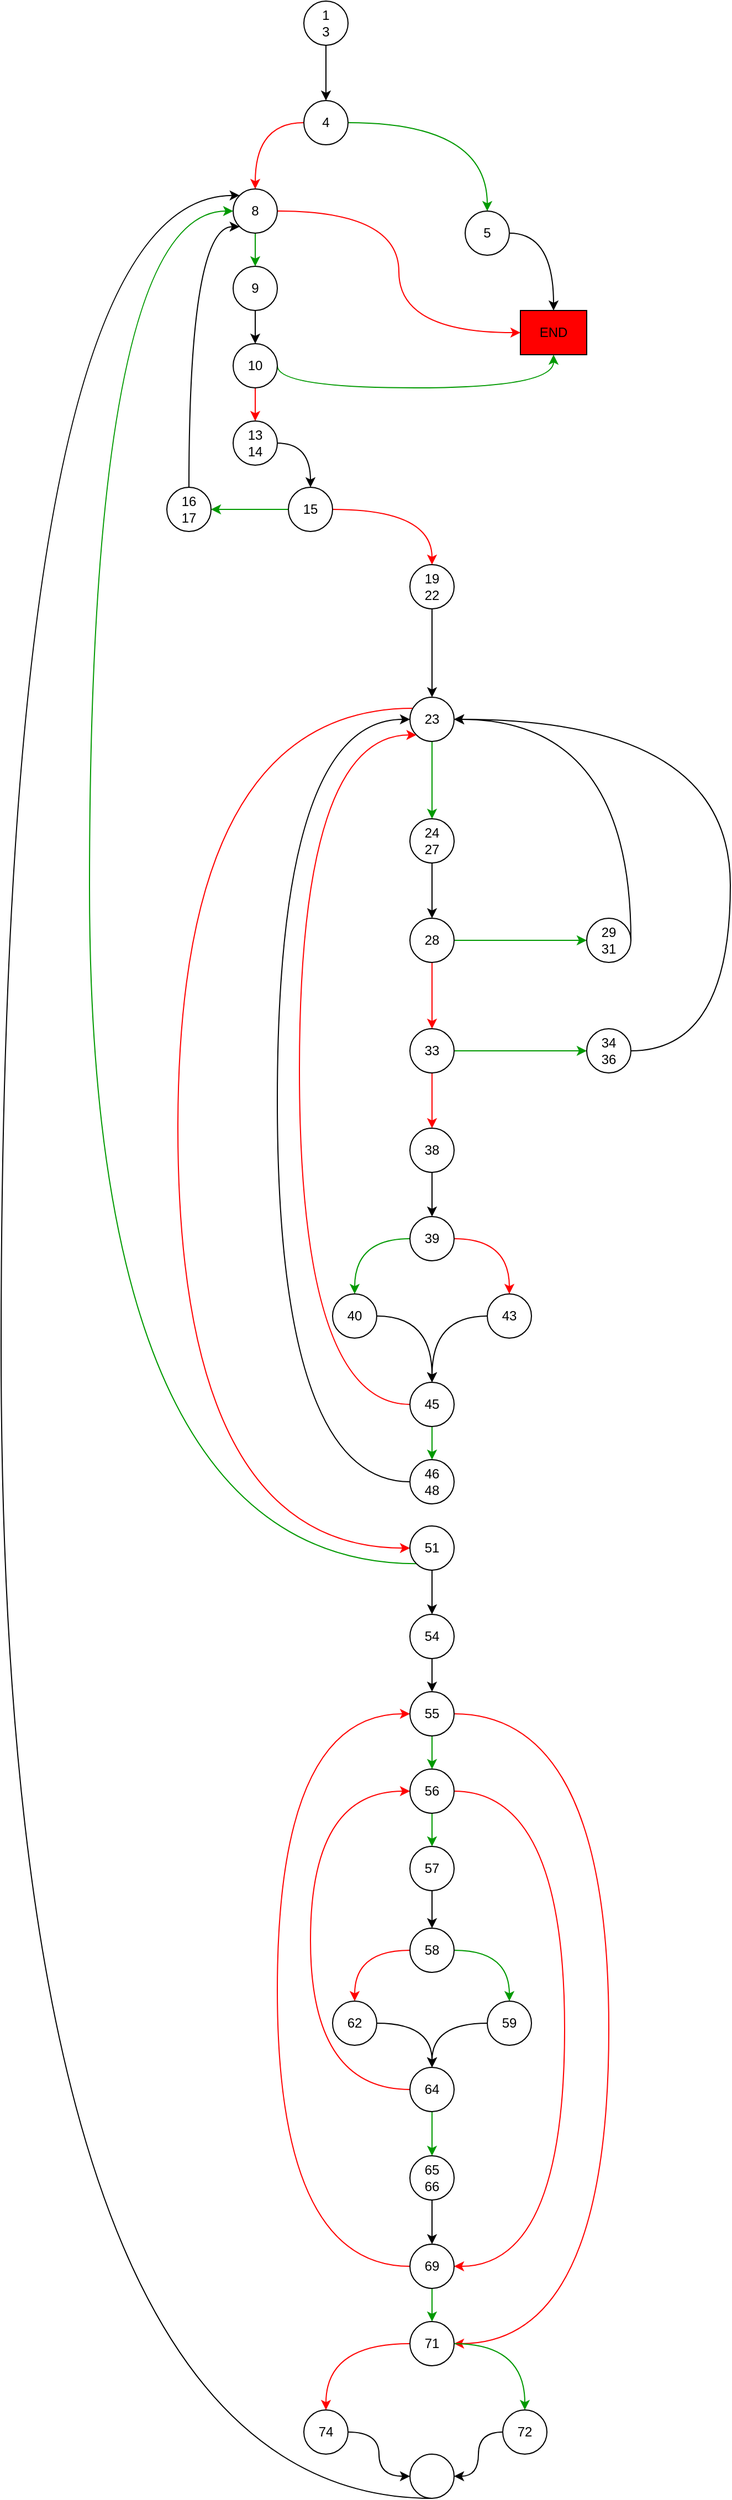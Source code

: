 <mxfile version="14.4.3" type="device"><diagram id="C5RBs43oDa-KdzZeNtuy" name="Page-1"><mxGraphModel dx="1662" dy="798" grid="1" gridSize="10" guides="1" tooltips="1" connect="1" arrows="1" fold="1" page="1" pageScale="1" pageWidth="827" pageHeight="1169" math="0" shadow="0"><root><mxCell id="WIyWlLk6GJQsqaUBKTNV-0"/><mxCell id="WIyWlLk6GJQsqaUBKTNV-1" parent="WIyWlLk6GJQsqaUBKTNV-0"/><mxCell id="Ops8bvMxq-ijM6xuH4XN-2" value="" style="edgeStyle=orthogonalEdgeStyle;rounded=0;orthogonalLoop=1;jettySize=auto;html=1;" edge="1" parent="WIyWlLk6GJQsqaUBKTNV-1" source="Ops8bvMxq-ijM6xuH4XN-0" target="Ops8bvMxq-ijM6xuH4XN-1"><mxGeometry relative="1" as="geometry"/></mxCell><mxCell id="Ops8bvMxq-ijM6xuH4XN-0" value="1&lt;br&gt;3" style="ellipse;whiteSpace=wrap;html=1;aspect=fixed;" vertex="1" parent="WIyWlLk6GJQsqaUBKTNV-1"><mxGeometry x="354" y="10" width="40" height="40" as="geometry"/></mxCell><mxCell id="Ops8bvMxq-ijM6xuH4XN-15" value="" style="edgeStyle=orthogonalEdgeStyle;curved=1;rounded=0;orthogonalLoop=1;jettySize=auto;html=1;strokeColor=#FF0000;" edge="1" parent="WIyWlLk6GJQsqaUBKTNV-1" source="Ops8bvMxq-ijM6xuH4XN-1" target="Ops8bvMxq-ijM6xuH4XN-14"><mxGeometry relative="1" as="geometry"/></mxCell><mxCell id="Ops8bvMxq-ijM6xuH4XN-17" value="" style="edgeStyle=orthogonalEdgeStyle;curved=1;rounded=0;orthogonalLoop=1;jettySize=auto;html=1;strokeColor=#009900;" edge="1" parent="WIyWlLk6GJQsqaUBKTNV-1" source="Ops8bvMxq-ijM6xuH4XN-1" target="Ops8bvMxq-ijM6xuH4XN-16"><mxGeometry relative="1" as="geometry"/></mxCell><mxCell id="Ops8bvMxq-ijM6xuH4XN-1" value="4" style="ellipse;whiteSpace=wrap;html=1;aspect=fixed;" vertex="1" parent="WIyWlLk6GJQsqaUBKTNV-1"><mxGeometry x="354" y="100" width="40" height="40" as="geometry"/></mxCell><mxCell id="Ops8bvMxq-ijM6xuH4XN-21" style="edgeStyle=orthogonalEdgeStyle;curved=1;rounded=0;orthogonalLoop=1;jettySize=auto;html=1;exitX=1;exitY=0.5;exitDx=0;exitDy=0;entryX=0;entryY=0.5;entryDx=0;entryDy=0;strokeColor=#FF0000;" edge="1" parent="WIyWlLk6GJQsqaUBKTNV-1" source="Ops8bvMxq-ijM6xuH4XN-14" target="Ops8bvMxq-ijM6xuH4XN-18"><mxGeometry relative="1" as="geometry"/></mxCell><mxCell id="Ops8bvMxq-ijM6xuH4XN-23" value="" style="edgeStyle=orthogonalEdgeStyle;curved=1;rounded=0;orthogonalLoop=1;jettySize=auto;html=1;strokeColor=#009900;" edge="1" parent="WIyWlLk6GJQsqaUBKTNV-1" source="Ops8bvMxq-ijM6xuH4XN-14" target="Ops8bvMxq-ijM6xuH4XN-22"><mxGeometry relative="1" as="geometry"/></mxCell><mxCell id="Ops8bvMxq-ijM6xuH4XN-14" value="8" style="ellipse;whiteSpace=wrap;html=1;aspect=fixed;" vertex="1" parent="WIyWlLk6GJQsqaUBKTNV-1"><mxGeometry x="290" y="180" width="40" height="40" as="geometry"/></mxCell><mxCell id="Ops8bvMxq-ijM6xuH4XN-19" value="" style="edgeStyle=orthogonalEdgeStyle;curved=1;rounded=0;orthogonalLoop=1;jettySize=auto;html=1;" edge="1" parent="WIyWlLk6GJQsqaUBKTNV-1" source="Ops8bvMxq-ijM6xuH4XN-16" target="Ops8bvMxq-ijM6xuH4XN-18"><mxGeometry relative="1" as="geometry"/></mxCell><mxCell id="Ops8bvMxq-ijM6xuH4XN-16" value="5" style="ellipse;whiteSpace=wrap;html=1;aspect=fixed;" vertex="1" parent="WIyWlLk6GJQsqaUBKTNV-1"><mxGeometry x="500" y="200" width="40" height="40" as="geometry"/></mxCell><mxCell id="Ops8bvMxq-ijM6xuH4XN-18" value="END" style="whiteSpace=wrap;html=1;fillColor=#FF0000;" vertex="1" parent="WIyWlLk6GJQsqaUBKTNV-1"><mxGeometry x="550" y="290" width="60" height="40" as="geometry"/></mxCell><mxCell id="Ops8bvMxq-ijM6xuH4XN-25" value="" style="edgeStyle=orthogonalEdgeStyle;curved=1;rounded=0;orthogonalLoop=1;jettySize=auto;html=1;" edge="1" parent="WIyWlLk6GJQsqaUBKTNV-1" source="Ops8bvMxq-ijM6xuH4XN-22" target="Ops8bvMxq-ijM6xuH4XN-24"><mxGeometry relative="1" as="geometry"/></mxCell><mxCell id="Ops8bvMxq-ijM6xuH4XN-22" value="9" style="ellipse;whiteSpace=wrap;html=1;aspect=fixed;" vertex="1" parent="WIyWlLk6GJQsqaUBKTNV-1"><mxGeometry x="290" y="250" width="40" height="40" as="geometry"/></mxCell><mxCell id="Ops8bvMxq-ijM6xuH4XN-26" style="edgeStyle=orthogonalEdgeStyle;curved=1;rounded=0;orthogonalLoop=1;jettySize=auto;html=1;exitX=1;exitY=0.5;exitDx=0;exitDy=0;entryX=0.5;entryY=1;entryDx=0;entryDy=0;strokeColor=#009900;" edge="1" parent="WIyWlLk6GJQsqaUBKTNV-1" source="Ops8bvMxq-ijM6xuH4XN-24" target="Ops8bvMxq-ijM6xuH4XN-18"><mxGeometry relative="1" as="geometry"><Array as="points"><mxPoint x="330" y="360"/><mxPoint x="580" y="360"/></Array></mxGeometry></mxCell><mxCell id="Ops8bvMxq-ijM6xuH4XN-28" value="" style="edgeStyle=orthogonalEdgeStyle;curved=1;rounded=0;orthogonalLoop=1;jettySize=auto;html=1;strokeColor=#FF0000;" edge="1" parent="WIyWlLk6GJQsqaUBKTNV-1" source="Ops8bvMxq-ijM6xuH4XN-24" target="Ops8bvMxq-ijM6xuH4XN-27"><mxGeometry relative="1" as="geometry"/></mxCell><mxCell id="Ops8bvMxq-ijM6xuH4XN-24" value="10" style="ellipse;whiteSpace=wrap;html=1;aspect=fixed;" vertex="1" parent="WIyWlLk6GJQsqaUBKTNV-1"><mxGeometry x="290" y="320" width="40" height="40" as="geometry"/></mxCell><mxCell id="Ops8bvMxq-ijM6xuH4XN-31" value="" style="edgeStyle=orthogonalEdgeStyle;curved=1;rounded=0;orthogonalLoop=1;jettySize=auto;html=1;" edge="1" parent="WIyWlLk6GJQsqaUBKTNV-1" source="Ops8bvMxq-ijM6xuH4XN-27" target="Ops8bvMxq-ijM6xuH4XN-30"><mxGeometry relative="1" as="geometry"/></mxCell><mxCell id="Ops8bvMxq-ijM6xuH4XN-27" value="13&lt;br&gt;14" style="ellipse;whiteSpace=wrap;html=1;aspect=fixed;" vertex="1" parent="WIyWlLk6GJQsqaUBKTNV-1"><mxGeometry x="290" y="390" width="40" height="40" as="geometry"/></mxCell><mxCell id="Ops8bvMxq-ijM6xuH4XN-39" value="" style="edgeStyle=orthogonalEdgeStyle;curved=1;rounded=0;orthogonalLoop=1;jettySize=auto;html=1;strokeColor=#009900;" edge="1" parent="WIyWlLk6GJQsqaUBKTNV-1" source="Ops8bvMxq-ijM6xuH4XN-30" target="Ops8bvMxq-ijM6xuH4XN-38"><mxGeometry relative="1" as="geometry"/></mxCell><mxCell id="Ops8bvMxq-ijM6xuH4XN-43" value="" style="edgeStyle=orthogonalEdgeStyle;curved=1;rounded=0;orthogonalLoop=1;jettySize=auto;html=1;strokeColor=#FF0000;" edge="1" parent="WIyWlLk6GJQsqaUBKTNV-1" source="Ops8bvMxq-ijM6xuH4XN-30" target="Ops8bvMxq-ijM6xuH4XN-42"><mxGeometry relative="1" as="geometry"/></mxCell><mxCell id="Ops8bvMxq-ijM6xuH4XN-30" value="15" style="ellipse;whiteSpace=wrap;html=1;aspect=fixed;" vertex="1" parent="WIyWlLk6GJQsqaUBKTNV-1"><mxGeometry x="340" y="450" width="40" height="40" as="geometry"/></mxCell><mxCell id="Ops8bvMxq-ijM6xuH4XN-41" value="" style="edgeStyle=orthogonalEdgeStyle;curved=1;rounded=0;orthogonalLoop=1;jettySize=auto;html=1;entryX=0;entryY=1;entryDx=0;entryDy=0;exitX=0.5;exitY=0;exitDx=0;exitDy=0;" edge="1" parent="WIyWlLk6GJQsqaUBKTNV-1" source="Ops8bvMxq-ijM6xuH4XN-38" target="Ops8bvMxq-ijM6xuH4XN-14"><mxGeometry relative="1" as="geometry"><mxPoint x="200" y="110" as="targetPoint"/><Array as="points"><mxPoint x="250" y="214"/></Array></mxGeometry></mxCell><mxCell id="Ops8bvMxq-ijM6xuH4XN-38" value="16&lt;br&gt;17" style="ellipse;whiteSpace=wrap;html=1;aspect=fixed;" vertex="1" parent="WIyWlLk6GJQsqaUBKTNV-1"><mxGeometry x="230" y="450" width="40" height="40" as="geometry"/></mxCell><mxCell id="Ops8bvMxq-ijM6xuH4XN-45" value="" style="edgeStyle=orthogonalEdgeStyle;curved=1;rounded=0;orthogonalLoop=1;jettySize=auto;html=1;" edge="1" parent="WIyWlLk6GJQsqaUBKTNV-1" source="Ops8bvMxq-ijM6xuH4XN-42" target="Ops8bvMxq-ijM6xuH4XN-44"><mxGeometry relative="1" as="geometry"/></mxCell><mxCell id="Ops8bvMxq-ijM6xuH4XN-42" value="19&lt;br&gt;22" style="ellipse;whiteSpace=wrap;html=1;aspect=fixed;" vertex="1" parent="WIyWlLk6GJQsqaUBKTNV-1"><mxGeometry x="450" y="520" width="40" height="40" as="geometry"/></mxCell><mxCell id="Ops8bvMxq-ijM6xuH4XN-48" value="" style="edgeStyle=orthogonalEdgeStyle;curved=1;rounded=0;orthogonalLoop=1;jettySize=auto;html=1;fillColor=#47FF6C;strokeColor=#FF0000;" edge="1" parent="WIyWlLk6GJQsqaUBKTNV-1" source="Ops8bvMxq-ijM6xuH4XN-44" target="Ops8bvMxq-ijM6xuH4XN-47"><mxGeometry relative="1" as="geometry"><Array as="points"><mxPoint x="240" y="650"/><mxPoint x="240" y="1410"/></Array></mxGeometry></mxCell><mxCell id="Ops8bvMxq-ijM6xuH4XN-52" value="" style="edgeStyle=orthogonalEdgeStyle;curved=1;rounded=0;orthogonalLoop=1;jettySize=auto;html=1;strokeColor=#009900;" edge="1" parent="WIyWlLk6GJQsqaUBKTNV-1" source="Ops8bvMxq-ijM6xuH4XN-44" target="Ops8bvMxq-ijM6xuH4XN-51"><mxGeometry relative="1" as="geometry"/></mxCell><mxCell id="Ops8bvMxq-ijM6xuH4XN-44" value="23" style="ellipse;whiteSpace=wrap;html=1;aspect=fixed;" vertex="1" parent="WIyWlLk6GJQsqaUBKTNV-1"><mxGeometry x="450" y="640" width="40" height="40" as="geometry"/></mxCell><mxCell id="Ops8bvMxq-ijM6xuH4XN-103" value="" style="edgeStyle=orthogonalEdgeStyle;curved=1;rounded=0;orthogonalLoop=1;jettySize=auto;html=1;" edge="1" parent="WIyWlLk6GJQsqaUBKTNV-1" source="Ops8bvMxq-ijM6xuH4XN-47" target="Ops8bvMxq-ijM6xuH4XN-102"><mxGeometry relative="1" as="geometry"/></mxCell><mxCell id="Ops8bvMxq-ijM6xuH4XN-136" style="edgeStyle=orthogonalEdgeStyle;curved=1;rounded=0;orthogonalLoop=1;jettySize=auto;html=1;exitX=0;exitY=1;exitDx=0;exitDy=0;strokeColor=#009900;fillColor=#47FF6C;entryX=0;entryY=0.5;entryDx=0;entryDy=0;" edge="1" parent="WIyWlLk6GJQsqaUBKTNV-1" source="Ops8bvMxq-ijM6xuH4XN-47" target="Ops8bvMxq-ijM6xuH4XN-14"><mxGeometry relative="1" as="geometry"><mxPoint x="160" y="290" as="targetPoint"/><Array as="points"><mxPoint x="160" y="1424"/><mxPoint x="160" y="200"/></Array></mxGeometry></mxCell><mxCell id="Ops8bvMxq-ijM6xuH4XN-47" value="51" style="ellipse;whiteSpace=wrap;html=1;aspect=fixed;" vertex="1" parent="WIyWlLk6GJQsqaUBKTNV-1"><mxGeometry x="450" y="1390" width="40" height="40" as="geometry"/></mxCell><mxCell id="Ops8bvMxq-ijM6xuH4XN-57" value="" style="edgeStyle=orthogonalEdgeStyle;curved=1;rounded=0;orthogonalLoop=1;jettySize=auto;html=1;" edge="1" parent="WIyWlLk6GJQsqaUBKTNV-1" source="Ops8bvMxq-ijM6xuH4XN-51" target="Ops8bvMxq-ijM6xuH4XN-56"><mxGeometry relative="1" as="geometry"/></mxCell><mxCell id="Ops8bvMxq-ijM6xuH4XN-51" value="24&lt;br&gt;27" style="ellipse;whiteSpace=wrap;html=1;aspect=fixed;" vertex="1" parent="WIyWlLk6GJQsqaUBKTNV-1"><mxGeometry x="450" y="750" width="40" height="40" as="geometry"/></mxCell><mxCell id="Ops8bvMxq-ijM6xuH4XN-59" value="" style="edgeStyle=orthogonalEdgeStyle;curved=1;rounded=0;orthogonalLoop=1;jettySize=auto;html=1;strokeColor=#FF0000;" edge="1" parent="WIyWlLk6GJQsqaUBKTNV-1" source="Ops8bvMxq-ijM6xuH4XN-56" target="Ops8bvMxq-ijM6xuH4XN-58"><mxGeometry relative="1" as="geometry"/></mxCell><mxCell id="Ops8bvMxq-ijM6xuH4XN-61" value="" style="edgeStyle=orthogonalEdgeStyle;curved=1;rounded=0;orthogonalLoop=1;jettySize=auto;html=1;strokeColor=#009900;" edge="1" parent="WIyWlLk6GJQsqaUBKTNV-1" source="Ops8bvMxq-ijM6xuH4XN-56" target="Ops8bvMxq-ijM6xuH4XN-60"><mxGeometry relative="1" as="geometry"/></mxCell><mxCell id="Ops8bvMxq-ijM6xuH4XN-56" value="28" style="ellipse;whiteSpace=wrap;html=1;aspect=fixed;" vertex="1" parent="WIyWlLk6GJQsqaUBKTNV-1"><mxGeometry x="450" y="840" width="40" height="40" as="geometry"/></mxCell><mxCell id="Ops8bvMxq-ijM6xuH4XN-69" value="" style="edgeStyle=orthogonalEdgeStyle;curved=1;rounded=0;orthogonalLoop=1;jettySize=auto;html=1;strokeColor=#009900;" edge="1" parent="WIyWlLk6GJQsqaUBKTNV-1" source="Ops8bvMxq-ijM6xuH4XN-58" target="Ops8bvMxq-ijM6xuH4XN-68"><mxGeometry relative="1" as="geometry"/></mxCell><mxCell id="Ops8bvMxq-ijM6xuH4XN-73" value="" style="edgeStyle=orthogonalEdgeStyle;curved=1;rounded=0;orthogonalLoop=1;jettySize=auto;html=1;strokeColor=#FF0000;" edge="1" parent="WIyWlLk6GJQsqaUBKTNV-1" source="Ops8bvMxq-ijM6xuH4XN-58" target="Ops8bvMxq-ijM6xuH4XN-72"><mxGeometry relative="1" as="geometry"/></mxCell><mxCell id="Ops8bvMxq-ijM6xuH4XN-58" value="33" style="ellipse;whiteSpace=wrap;html=1;aspect=fixed;" vertex="1" parent="WIyWlLk6GJQsqaUBKTNV-1"><mxGeometry x="450" y="940" width="40" height="40" as="geometry"/></mxCell><mxCell id="Ops8bvMxq-ijM6xuH4XN-91" style="edgeStyle=orthogonalEdgeStyle;curved=1;rounded=0;orthogonalLoop=1;jettySize=auto;html=1;exitX=1;exitY=0.5;exitDx=0;exitDy=0;entryX=1;entryY=0.5;entryDx=0;entryDy=0;" edge="1" parent="WIyWlLk6GJQsqaUBKTNV-1" source="Ops8bvMxq-ijM6xuH4XN-60" target="Ops8bvMxq-ijM6xuH4XN-44"><mxGeometry relative="1" as="geometry"><Array as="points"><mxPoint x="650" y="660"/></Array></mxGeometry></mxCell><mxCell id="Ops8bvMxq-ijM6xuH4XN-60" value="29&lt;br&gt;31" style="ellipse;whiteSpace=wrap;html=1;aspect=fixed;" vertex="1" parent="WIyWlLk6GJQsqaUBKTNV-1"><mxGeometry x="610" y="840" width="40" height="40" as="geometry"/></mxCell><mxCell id="Ops8bvMxq-ijM6xuH4XN-92" style="edgeStyle=orthogonalEdgeStyle;curved=1;rounded=0;orthogonalLoop=1;jettySize=auto;html=1;exitX=1;exitY=0.5;exitDx=0;exitDy=0;entryX=1;entryY=0.5;entryDx=0;entryDy=0;" edge="1" parent="WIyWlLk6GJQsqaUBKTNV-1" source="Ops8bvMxq-ijM6xuH4XN-68" target="Ops8bvMxq-ijM6xuH4XN-44"><mxGeometry relative="1" as="geometry"><Array as="points"><mxPoint x="740" y="960"/><mxPoint x="740" y="660"/></Array></mxGeometry></mxCell><mxCell id="Ops8bvMxq-ijM6xuH4XN-68" value="34&lt;br&gt;36" style="ellipse;whiteSpace=wrap;html=1;aspect=fixed;" vertex="1" parent="WIyWlLk6GJQsqaUBKTNV-1"><mxGeometry x="610" y="940" width="40" height="40" as="geometry"/></mxCell><mxCell id="Ops8bvMxq-ijM6xuH4XN-76" value="" style="edgeStyle=orthogonalEdgeStyle;curved=1;rounded=0;orthogonalLoop=1;jettySize=auto;html=1;" edge="1" parent="WIyWlLk6GJQsqaUBKTNV-1" source="Ops8bvMxq-ijM6xuH4XN-72" target="Ops8bvMxq-ijM6xuH4XN-75"><mxGeometry relative="1" as="geometry"/></mxCell><mxCell id="Ops8bvMxq-ijM6xuH4XN-72" value="38" style="ellipse;whiteSpace=wrap;html=1;aspect=fixed;" vertex="1" parent="WIyWlLk6GJQsqaUBKTNV-1"><mxGeometry x="450" y="1030" width="40" height="40" as="geometry"/></mxCell><mxCell id="Ops8bvMxq-ijM6xuH4XN-78" value="" style="edgeStyle=orthogonalEdgeStyle;curved=1;rounded=0;orthogonalLoop=1;jettySize=auto;html=1;strokeColor=#FF0000;" edge="1" parent="WIyWlLk6GJQsqaUBKTNV-1" source="Ops8bvMxq-ijM6xuH4XN-75" target="Ops8bvMxq-ijM6xuH4XN-77"><mxGeometry relative="1" as="geometry"/></mxCell><mxCell id="Ops8bvMxq-ijM6xuH4XN-80" value="" style="edgeStyle=orthogonalEdgeStyle;curved=1;rounded=0;orthogonalLoop=1;jettySize=auto;html=1;strokeColor=#009900;" edge="1" parent="WIyWlLk6GJQsqaUBKTNV-1" source="Ops8bvMxq-ijM6xuH4XN-75" target="Ops8bvMxq-ijM6xuH4XN-79"><mxGeometry relative="1" as="geometry"/></mxCell><mxCell id="Ops8bvMxq-ijM6xuH4XN-75" value="39" style="ellipse;whiteSpace=wrap;html=1;aspect=fixed;" vertex="1" parent="WIyWlLk6GJQsqaUBKTNV-1"><mxGeometry x="450" y="1110" width="40" height="40" as="geometry"/></mxCell><mxCell id="Ops8bvMxq-ijM6xuH4XN-89" style="edgeStyle=orthogonalEdgeStyle;curved=1;rounded=0;orthogonalLoop=1;jettySize=auto;html=1;exitX=0;exitY=0.5;exitDx=0;exitDy=0;entryX=0.5;entryY=0;entryDx=0;entryDy=0;" edge="1" parent="WIyWlLk6GJQsqaUBKTNV-1" source="Ops8bvMxq-ijM6xuH4XN-77" target="Ops8bvMxq-ijM6xuH4XN-81"><mxGeometry relative="1" as="geometry"/></mxCell><mxCell id="Ops8bvMxq-ijM6xuH4XN-77" value="43" style="ellipse;whiteSpace=wrap;html=1;aspect=fixed;" vertex="1" parent="WIyWlLk6GJQsqaUBKTNV-1"><mxGeometry x="520" y="1180" width="40" height="40" as="geometry"/></mxCell><mxCell id="Ops8bvMxq-ijM6xuH4XN-82" value="" style="edgeStyle=orthogonalEdgeStyle;curved=1;rounded=0;orthogonalLoop=1;jettySize=auto;html=1;" edge="1" parent="WIyWlLk6GJQsqaUBKTNV-1" source="Ops8bvMxq-ijM6xuH4XN-79" target="Ops8bvMxq-ijM6xuH4XN-81"><mxGeometry relative="1" as="geometry"/></mxCell><mxCell id="Ops8bvMxq-ijM6xuH4XN-79" value="40" style="ellipse;whiteSpace=wrap;html=1;aspect=fixed;" vertex="1" parent="WIyWlLk6GJQsqaUBKTNV-1"><mxGeometry x="380" y="1180" width="40" height="40" as="geometry"/></mxCell><mxCell id="Ops8bvMxq-ijM6xuH4XN-85" value="" style="edgeStyle=orthogonalEdgeStyle;curved=1;rounded=0;orthogonalLoop=1;jettySize=auto;html=1;strokeColor=#009900;" edge="1" parent="WIyWlLk6GJQsqaUBKTNV-1" source="Ops8bvMxq-ijM6xuH4XN-81" target="Ops8bvMxq-ijM6xuH4XN-84"><mxGeometry relative="1" as="geometry"/></mxCell><mxCell id="Ops8bvMxq-ijM6xuH4XN-95" style="edgeStyle=orthogonalEdgeStyle;curved=1;rounded=0;orthogonalLoop=1;jettySize=auto;html=1;exitX=0;exitY=0.5;exitDx=0;exitDy=0;entryX=0;entryY=1;entryDx=0;entryDy=0;strokeColor=#FF0000;" edge="1" parent="WIyWlLk6GJQsqaUBKTNV-1" source="Ops8bvMxq-ijM6xuH4XN-81" target="Ops8bvMxq-ijM6xuH4XN-44"><mxGeometry relative="1" as="geometry"><Array as="points"><mxPoint x="350" y="1280"/><mxPoint x="350" y="674"/></Array></mxGeometry></mxCell><mxCell id="Ops8bvMxq-ijM6xuH4XN-81" value="45" style="ellipse;whiteSpace=wrap;html=1;aspect=fixed;" vertex="1" parent="WIyWlLk6GJQsqaUBKTNV-1"><mxGeometry x="450" y="1260" width="40" height="40" as="geometry"/></mxCell><mxCell id="Ops8bvMxq-ijM6xuH4XN-96" style="edgeStyle=orthogonalEdgeStyle;curved=1;rounded=0;orthogonalLoop=1;jettySize=auto;html=1;exitX=0;exitY=0.5;exitDx=0;exitDy=0;entryX=0;entryY=0.5;entryDx=0;entryDy=0;" edge="1" parent="WIyWlLk6GJQsqaUBKTNV-1" source="Ops8bvMxq-ijM6xuH4XN-84" target="Ops8bvMxq-ijM6xuH4XN-44"><mxGeometry relative="1" as="geometry"><Array as="points"><mxPoint x="330" y="1350"/><mxPoint x="330" y="660"/></Array></mxGeometry></mxCell><mxCell id="Ops8bvMxq-ijM6xuH4XN-84" value="46&lt;br&gt;48" style="ellipse;whiteSpace=wrap;html=1;aspect=fixed;" vertex="1" parent="WIyWlLk6GJQsqaUBKTNV-1"><mxGeometry x="450" y="1330" width="40" height="40" as="geometry"/></mxCell><mxCell id="Ops8bvMxq-ijM6xuH4XN-105" value="" style="edgeStyle=orthogonalEdgeStyle;curved=1;rounded=0;orthogonalLoop=1;jettySize=auto;html=1;" edge="1" parent="WIyWlLk6GJQsqaUBKTNV-1" source="Ops8bvMxq-ijM6xuH4XN-102" target="Ops8bvMxq-ijM6xuH4XN-104"><mxGeometry relative="1" as="geometry"/></mxCell><mxCell id="Ops8bvMxq-ijM6xuH4XN-102" value="54" style="ellipse;whiteSpace=wrap;html=1;aspect=fixed;" vertex="1" parent="WIyWlLk6GJQsqaUBKTNV-1"><mxGeometry x="450" y="1470" width="40" height="40" as="geometry"/></mxCell><mxCell id="Ops8bvMxq-ijM6xuH4XN-108" value="" style="edgeStyle=orthogonalEdgeStyle;curved=1;rounded=0;orthogonalLoop=1;jettySize=auto;html=1;strokeColor=#009900;" edge="1" parent="WIyWlLk6GJQsqaUBKTNV-1" source="Ops8bvMxq-ijM6xuH4XN-104" target="Ops8bvMxq-ijM6xuH4XN-107"><mxGeometry relative="1" as="geometry"/></mxCell><mxCell id="Ops8bvMxq-ijM6xuH4XN-110" style="edgeStyle=orthogonalEdgeStyle;curved=1;rounded=0;orthogonalLoop=1;jettySize=auto;html=1;exitX=1;exitY=0.5;exitDx=0;exitDy=0;entryX=1;entryY=0.5;entryDx=0;entryDy=0;strokeColor=#FF0000;" edge="1" parent="WIyWlLk6GJQsqaUBKTNV-1" source="Ops8bvMxq-ijM6xuH4XN-104" target="Ops8bvMxq-ijM6xuH4XN-129"><mxGeometry relative="1" as="geometry"><mxPoint x="870" y="1560" as="targetPoint"/><Array as="points"><mxPoint x="630" y="1560"/><mxPoint x="630" y="2130"/></Array></mxGeometry></mxCell><mxCell id="Ops8bvMxq-ijM6xuH4XN-104" value="55" style="ellipse;whiteSpace=wrap;html=1;aspect=fixed;" vertex="1" parent="WIyWlLk6GJQsqaUBKTNV-1"><mxGeometry x="450" y="1540" width="40" height="40" as="geometry"/></mxCell><mxCell id="Ops8bvMxq-ijM6xuH4XN-111" style="edgeStyle=orthogonalEdgeStyle;curved=1;rounded=0;orthogonalLoop=1;jettySize=auto;html=1;exitX=1;exitY=0.5;exitDx=0;exitDy=0;entryX=1;entryY=0.5;entryDx=0;entryDy=0;strokeColor=#FF0000;" edge="1" parent="WIyWlLk6GJQsqaUBKTNV-1" source="Ops8bvMxq-ijM6xuH4XN-107" target="Ops8bvMxq-ijM6xuH4XN-127"><mxGeometry relative="1" as="geometry"><mxPoint x="870" y="1630" as="targetPoint"/><Array as="points"><mxPoint x="590" y="1630"/><mxPoint x="590" y="2060"/></Array></mxGeometry></mxCell><mxCell id="Ops8bvMxq-ijM6xuH4XN-113" value="" style="edgeStyle=orthogonalEdgeStyle;curved=1;rounded=0;orthogonalLoop=1;jettySize=auto;html=1;strokeColor=#009900;" edge="1" parent="WIyWlLk6GJQsqaUBKTNV-1" source="Ops8bvMxq-ijM6xuH4XN-107" target="Ops8bvMxq-ijM6xuH4XN-112"><mxGeometry relative="1" as="geometry"/></mxCell><mxCell id="Ops8bvMxq-ijM6xuH4XN-107" value="56" style="ellipse;whiteSpace=wrap;html=1;aspect=fixed;" vertex="1" parent="WIyWlLk6GJQsqaUBKTNV-1"><mxGeometry x="450" y="1610" width="40" height="40" as="geometry"/></mxCell><mxCell id="Ops8bvMxq-ijM6xuH4XN-115" value="" style="edgeStyle=orthogonalEdgeStyle;curved=1;rounded=0;orthogonalLoop=1;jettySize=auto;html=1;" edge="1" parent="WIyWlLk6GJQsqaUBKTNV-1" source="Ops8bvMxq-ijM6xuH4XN-112" target="Ops8bvMxq-ijM6xuH4XN-114"><mxGeometry relative="1" as="geometry"/></mxCell><mxCell id="Ops8bvMxq-ijM6xuH4XN-112" value="57" style="ellipse;whiteSpace=wrap;html=1;aspect=fixed;" vertex="1" parent="WIyWlLk6GJQsqaUBKTNV-1"><mxGeometry x="450" y="1680" width="40" height="40" as="geometry"/></mxCell><mxCell id="Ops8bvMxq-ijM6xuH4XN-117" value="" style="edgeStyle=orthogonalEdgeStyle;curved=1;rounded=0;orthogonalLoop=1;jettySize=auto;html=1;strokeColor=#009900;" edge="1" parent="WIyWlLk6GJQsqaUBKTNV-1" source="Ops8bvMxq-ijM6xuH4XN-114" target="Ops8bvMxq-ijM6xuH4XN-116"><mxGeometry relative="1" as="geometry"/></mxCell><mxCell id="Ops8bvMxq-ijM6xuH4XN-119" value="" style="edgeStyle=orthogonalEdgeStyle;curved=1;rounded=0;orthogonalLoop=1;jettySize=auto;html=1;strokeColor=#FF0000;" edge="1" parent="WIyWlLk6GJQsqaUBKTNV-1" source="Ops8bvMxq-ijM6xuH4XN-114" target="Ops8bvMxq-ijM6xuH4XN-118"><mxGeometry relative="1" as="geometry"/></mxCell><mxCell id="Ops8bvMxq-ijM6xuH4XN-114" value="58" style="ellipse;whiteSpace=wrap;html=1;aspect=fixed;" vertex="1" parent="WIyWlLk6GJQsqaUBKTNV-1"><mxGeometry x="450" y="1754" width="40" height="40" as="geometry"/></mxCell><mxCell id="Ops8bvMxq-ijM6xuH4XN-123" style="edgeStyle=orthogonalEdgeStyle;curved=1;rounded=0;orthogonalLoop=1;jettySize=auto;html=1;exitX=0;exitY=0.5;exitDx=0;exitDy=0;entryX=0.5;entryY=0;entryDx=0;entryDy=0;" edge="1" parent="WIyWlLk6GJQsqaUBKTNV-1" source="Ops8bvMxq-ijM6xuH4XN-116" target="Ops8bvMxq-ijM6xuH4XN-120"><mxGeometry relative="1" as="geometry"><mxPoint x="510" y="1880" as="targetPoint"/></mxGeometry></mxCell><mxCell id="Ops8bvMxq-ijM6xuH4XN-116" value="59" style="ellipse;whiteSpace=wrap;html=1;aspect=fixed;" vertex="1" parent="WIyWlLk6GJQsqaUBKTNV-1"><mxGeometry x="520" y="1820" width="40" height="40" as="geometry"/></mxCell><mxCell id="Ops8bvMxq-ijM6xuH4XN-122" style="edgeStyle=orthogonalEdgeStyle;curved=1;rounded=0;orthogonalLoop=1;jettySize=auto;html=1;exitX=1;exitY=0.5;exitDx=0;exitDy=0;entryX=0.5;entryY=0;entryDx=0;entryDy=0;" edge="1" parent="WIyWlLk6GJQsqaUBKTNV-1" source="Ops8bvMxq-ijM6xuH4XN-118" target="Ops8bvMxq-ijM6xuH4XN-120"><mxGeometry relative="1" as="geometry"/></mxCell><mxCell id="Ops8bvMxq-ijM6xuH4XN-118" value="62" style="ellipse;whiteSpace=wrap;html=1;aspect=fixed;" vertex="1" parent="WIyWlLk6GJQsqaUBKTNV-1"><mxGeometry x="380" y="1820" width="40" height="40" as="geometry"/></mxCell><mxCell id="Ops8bvMxq-ijM6xuH4XN-125" value="" style="edgeStyle=orthogonalEdgeStyle;curved=1;rounded=0;orthogonalLoop=1;jettySize=auto;html=1;strokeColor=#009900;" edge="1" parent="WIyWlLk6GJQsqaUBKTNV-1" source="Ops8bvMxq-ijM6xuH4XN-120" target="Ops8bvMxq-ijM6xuH4XN-124"><mxGeometry relative="1" as="geometry"/></mxCell><mxCell id="Ops8bvMxq-ijM6xuH4XN-126" style="edgeStyle=orthogonalEdgeStyle;curved=1;rounded=0;orthogonalLoop=1;jettySize=auto;html=1;exitX=0;exitY=0.5;exitDx=0;exitDy=0;entryX=0;entryY=0.5;entryDx=0;entryDy=0;strokeColor=#FF0000;" edge="1" parent="WIyWlLk6GJQsqaUBKTNV-1" source="Ops8bvMxq-ijM6xuH4XN-120" target="Ops8bvMxq-ijM6xuH4XN-107"><mxGeometry relative="1" as="geometry"><Array as="points"><mxPoint x="360" y="1900"/><mxPoint x="360" y="1630"/></Array></mxGeometry></mxCell><mxCell id="Ops8bvMxq-ijM6xuH4XN-120" value="64" style="ellipse;whiteSpace=wrap;html=1;aspect=fixed;" vertex="1" parent="WIyWlLk6GJQsqaUBKTNV-1"><mxGeometry x="450" y="1880" width="40" height="40" as="geometry"/></mxCell><mxCell id="Ops8bvMxq-ijM6xuH4XN-128" value="" style="edgeStyle=orthogonalEdgeStyle;curved=1;rounded=0;orthogonalLoop=1;jettySize=auto;html=1;" edge="1" parent="WIyWlLk6GJQsqaUBKTNV-1" source="Ops8bvMxq-ijM6xuH4XN-124" target="Ops8bvMxq-ijM6xuH4XN-127"><mxGeometry relative="1" as="geometry"/></mxCell><mxCell id="Ops8bvMxq-ijM6xuH4XN-124" value="65&lt;br&gt;66" style="ellipse;whiteSpace=wrap;html=1;aspect=fixed;" vertex="1" parent="WIyWlLk6GJQsqaUBKTNV-1"><mxGeometry x="450" y="1960" width="40" height="40" as="geometry"/></mxCell><mxCell id="Ops8bvMxq-ijM6xuH4XN-130" value="" style="edgeStyle=orthogonalEdgeStyle;curved=1;rounded=0;orthogonalLoop=1;jettySize=auto;html=1;strokeColor=#009900;" edge="1" parent="WIyWlLk6GJQsqaUBKTNV-1" source="Ops8bvMxq-ijM6xuH4XN-127" target="Ops8bvMxq-ijM6xuH4XN-129"><mxGeometry relative="1" as="geometry"/></mxCell><mxCell id="Ops8bvMxq-ijM6xuH4XN-131" style="edgeStyle=orthogonalEdgeStyle;curved=1;rounded=0;orthogonalLoop=1;jettySize=auto;html=1;exitX=0;exitY=0.5;exitDx=0;exitDy=0;entryX=0;entryY=0.5;entryDx=0;entryDy=0;strokeColor=#FF0000;" edge="1" parent="WIyWlLk6GJQsqaUBKTNV-1" source="Ops8bvMxq-ijM6xuH4XN-127" target="Ops8bvMxq-ijM6xuH4XN-104"><mxGeometry relative="1" as="geometry"><Array as="points"><mxPoint x="330" y="2060"/><mxPoint x="330" y="1560"/></Array></mxGeometry></mxCell><mxCell id="Ops8bvMxq-ijM6xuH4XN-127" value="69" style="ellipse;whiteSpace=wrap;html=1;aspect=fixed;" vertex="1" parent="WIyWlLk6GJQsqaUBKTNV-1"><mxGeometry x="450" y="2040" width="40" height="40" as="geometry"/></mxCell><mxCell id="Ops8bvMxq-ijM6xuH4XN-133" value="" style="edgeStyle=orthogonalEdgeStyle;curved=1;rounded=0;orthogonalLoop=1;jettySize=auto;html=1;strokeColor=#FF0000;fillColor=#47FF6C;" edge="1" parent="WIyWlLk6GJQsqaUBKTNV-1" source="Ops8bvMxq-ijM6xuH4XN-129" target="Ops8bvMxq-ijM6xuH4XN-132"><mxGeometry relative="1" as="geometry"/></mxCell><mxCell id="Ops8bvMxq-ijM6xuH4XN-135" value="" style="edgeStyle=orthogonalEdgeStyle;curved=1;rounded=0;orthogonalLoop=1;jettySize=auto;html=1;strokeColor=#009900;fillColor=#47FF6C;" edge="1" parent="WIyWlLk6GJQsqaUBKTNV-1" source="Ops8bvMxq-ijM6xuH4XN-129" target="Ops8bvMxq-ijM6xuH4XN-134"><mxGeometry relative="1" as="geometry"/></mxCell><mxCell id="Ops8bvMxq-ijM6xuH4XN-129" value="71" style="ellipse;whiteSpace=wrap;html=1;aspect=fixed;" vertex="1" parent="WIyWlLk6GJQsqaUBKTNV-1"><mxGeometry x="450" y="2110" width="40" height="40" as="geometry"/></mxCell><mxCell id="Ops8bvMxq-ijM6xuH4XN-140" style="edgeStyle=orthogonalEdgeStyle;curved=1;rounded=0;orthogonalLoop=1;jettySize=auto;html=1;exitX=1;exitY=0.5;exitDx=0;exitDy=0;entryX=0;entryY=0.5;entryDx=0;entryDy=0;strokeColor=#000000;fillColor=#47FF6C;" edge="1" parent="WIyWlLk6GJQsqaUBKTNV-1" source="Ops8bvMxq-ijM6xuH4XN-132" target="Ops8bvMxq-ijM6xuH4XN-138"><mxGeometry relative="1" as="geometry"/></mxCell><mxCell id="Ops8bvMxq-ijM6xuH4XN-132" value="74" style="ellipse;whiteSpace=wrap;html=1;aspect=fixed;" vertex="1" parent="WIyWlLk6GJQsqaUBKTNV-1"><mxGeometry x="354" y="2190" width="40" height="40" as="geometry"/></mxCell><mxCell id="Ops8bvMxq-ijM6xuH4XN-141" style="edgeStyle=orthogonalEdgeStyle;curved=1;rounded=0;orthogonalLoop=1;jettySize=auto;html=1;exitX=0;exitY=0.5;exitDx=0;exitDy=0;entryX=1;entryY=0.5;entryDx=0;entryDy=0;strokeColor=#000000;fillColor=#47FF6C;" edge="1" parent="WIyWlLk6GJQsqaUBKTNV-1" source="Ops8bvMxq-ijM6xuH4XN-134" target="Ops8bvMxq-ijM6xuH4XN-138"><mxGeometry relative="1" as="geometry"/></mxCell><mxCell id="Ops8bvMxq-ijM6xuH4XN-134" value="72" style="ellipse;whiteSpace=wrap;html=1;aspect=fixed;" vertex="1" parent="WIyWlLk6GJQsqaUBKTNV-1"><mxGeometry x="534" y="2190" width="40" height="40" as="geometry"/></mxCell><mxCell id="Ops8bvMxq-ijM6xuH4XN-142" style="edgeStyle=orthogonalEdgeStyle;curved=1;rounded=0;orthogonalLoop=1;jettySize=auto;html=1;exitX=0.5;exitY=1;exitDx=0;exitDy=0;entryX=0;entryY=0;entryDx=0;entryDy=0;strokeColor=#000000;fillColor=#47FF6C;" edge="1" parent="WIyWlLk6GJQsqaUBKTNV-1" source="Ops8bvMxq-ijM6xuH4XN-138" target="Ops8bvMxq-ijM6xuH4XN-14"><mxGeometry relative="1" as="geometry"><Array as="points"><mxPoint x="80" y="2270"/><mxPoint x="80" y="186"/></Array></mxGeometry></mxCell><mxCell id="Ops8bvMxq-ijM6xuH4XN-138" value="" style="ellipse;whiteSpace=wrap;html=1;aspect=fixed;" vertex="1" parent="WIyWlLk6GJQsqaUBKTNV-1"><mxGeometry x="450" y="2230" width="40" height="40" as="geometry"/></mxCell></root></mxGraphModel></diagram></mxfile>